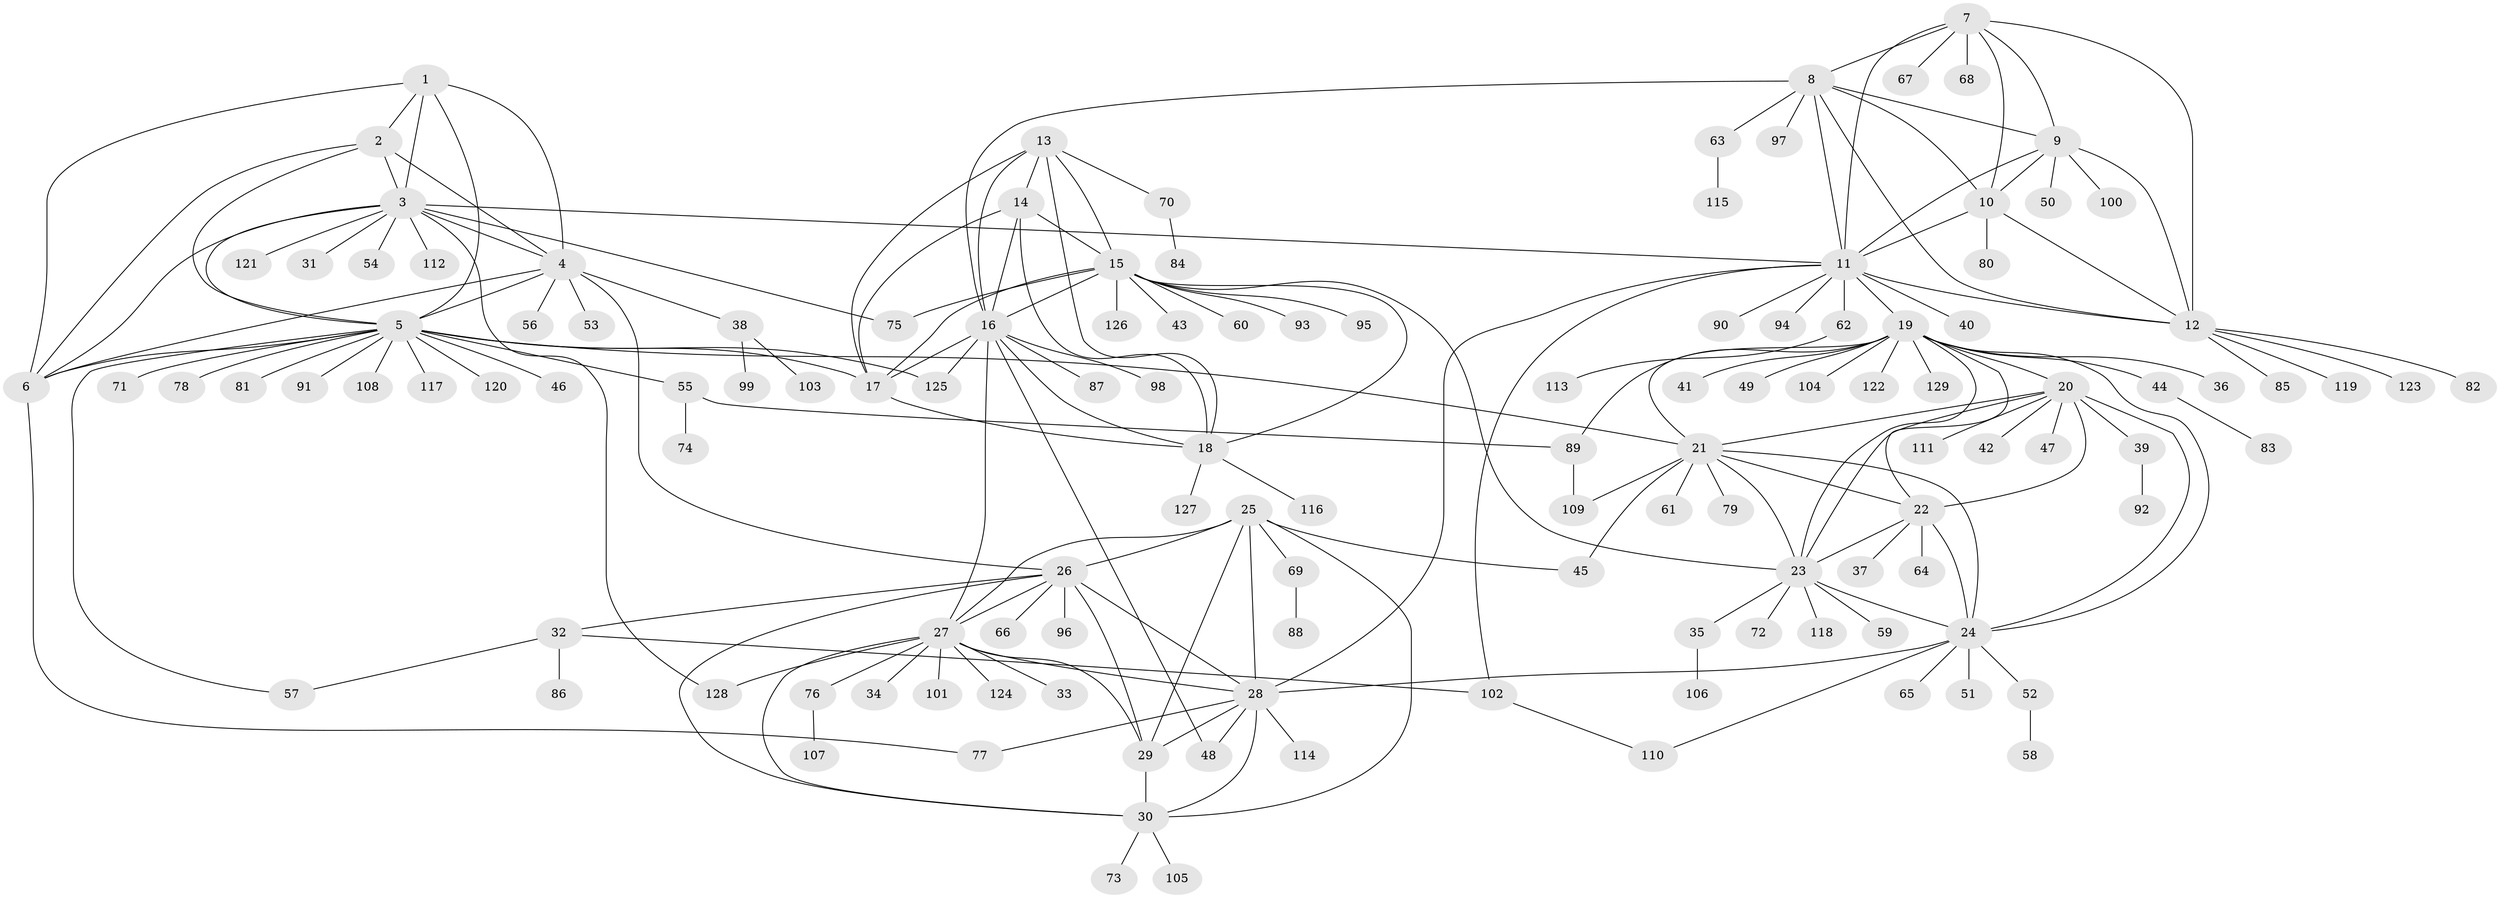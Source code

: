 // Generated by graph-tools (version 1.1) at 2025/55/03/09/25 04:55:34]
// undirected, 129 vertices, 195 edges
graph export_dot {
graph [start="1"]
  node [color=gray90,style=filled];
  1;
  2;
  3;
  4;
  5;
  6;
  7;
  8;
  9;
  10;
  11;
  12;
  13;
  14;
  15;
  16;
  17;
  18;
  19;
  20;
  21;
  22;
  23;
  24;
  25;
  26;
  27;
  28;
  29;
  30;
  31;
  32;
  33;
  34;
  35;
  36;
  37;
  38;
  39;
  40;
  41;
  42;
  43;
  44;
  45;
  46;
  47;
  48;
  49;
  50;
  51;
  52;
  53;
  54;
  55;
  56;
  57;
  58;
  59;
  60;
  61;
  62;
  63;
  64;
  65;
  66;
  67;
  68;
  69;
  70;
  71;
  72;
  73;
  74;
  75;
  76;
  77;
  78;
  79;
  80;
  81;
  82;
  83;
  84;
  85;
  86;
  87;
  88;
  89;
  90;
  91;
  92;
  93;
  94;
  95;
  96;
  97;
  98;
  99;
  100;
  101;
  102;
  103;
  104;
  105;
  106;
  107;
  108;
  109;
  110;
  111;
  112;
  113;
  114;
  115;
  116;
  117;
  118;
  119;
  120;
  121;
  122;
  123;
  124;
  125;
  126;
  127;
  128;
  129;
  1 -- 2;
  1 -- 3;
  1 -- 4;
  1 -- 5;
  1 -- 6;
  2 -- 3;
  2 -- 4;
  2 -- 5;
  2 -- 6;
  3 -- 4;
  3 -- 5;
  3 -- 6;
  3 -- 11;
  3 -- 31;
  3 -- 54;
  3 -- 75;
  3 -- 112;
  3 -- 121;
  3 -- 128;
  4 -- 5;
  4 -- 6;
  4 -- 26;
  4 -- 38;
  4 -- 53;
  4 -- 56;
  5 -- 6;
  5 -- 17;
  5 -- 21;
  5 -- 46;
  5 -- 55;
  5 -- 57;
  5 -- 71;
  5 -- 78;
  5 -- 81;
  5 -- 91;
  5 -- 108;
  5 -- 117;
  5 -- 120;
  5 -- 125;
  6 -- 77;
  7 -- 8;
  7 -- 9;
  7 -- 10;
  7 -- 11;
  7 -- 12;
  7 -- 67;
  7 -- 68;
  8 -- 9;
  8 -- 10;
  8 -- 11;
  8 -- 12;
  8 -- 16;
  8 -- 63;
  8 -- 97;
  9 -- 10;
  9 -- 11;
  9 -- 12;
  9 -- 50;
  9 -- 100;
  10 -- 11;
  10 -- 12;
  10 -- 80;
  11 -- 12;
  11 -- 19;
  11 -- 28;
  11 -- 40;
  11 -- 62;
  11 -- 90;
  11 -- 94;
  11 -- 102;
  12 -- 82;
  12 -- 85;
  12 -- 119;
  12 -- 123;
  13 -- 14;
  13 -- 15;
  13 -- 16;
  13 -- 17;
  13 -- 18;
  13 -- 70;
  14 -- 15;
  14 -- 16;
  14 -- 17;
  14 -- 18;
  15 -- 16;
  15 -- 17;
  15 -- 18;
  15 -- 23;
  15 -- 43;
  15 -- 60;
  15 -- 75;
  15 -- 93;
  15 -- 95;
  15 -- 126;
  16 -- 17;
  16 -- 18;
  16 -- 27;
  16 -- 48;
  16 -- 87;
  16 -- 98;
  16 -- 125;
  17 -- 18;
  18 -- 116;
  18 -- 127;
  19 -- 20;
  19 -- 21;
  19 -- 22;
  19 -- 23;
  19 -- 24;
  19 -- 36;
  19 -- 41;
  19 -- 44;
  19 -- 49;
  19 -- 89;
  19 -- 104;
  19 -- 122;
  19 -- 129;
  20 -- 21;
  20 -- 22;
  20 -- 23;
  20 -- 24;
  20 -- 39;
  20 -- 42;
  20 -- 47;
  20 -- 111;
  21 -- 22;
  21 -- 23;
  21 -- 24;
  21 -- 45;
  21 -- 61;
  21 -- 79;
  21 -- 109;
  22 -- 23;
  22 -- 24;
  22 -- 37;
  22 -- 64;
  23 -- 24;
  23 -- 35;
  23 -- 59;
  23 -- 72;
  23 -- 118;
  24 -- 28;
  24 -- 51;
  24 -- 52;
  24 -- 65;
  24 -- 110;
  25 -- 26;
  25 -- 27;
  25 -- 28;
  25 -- 29;
  25 -- 30;
  25 -- 45;
  25 -- 69;
  26 -- 27;
  26 -- 28;
  26 -- 29;
  26 -- 30;
  26 -- 32;
  26 -- 66;
  26 -- 96;
  27 -- 28;
  27 -- 29;
  27 -- 30;
  27 -- 33;
  27 -- 34;
  27 -- 76;
  27 -- 101;
  27 -- 124;
  27 -- 128;
  28 -- 29;
  28 -- 30;
  28 -- 48;
  28 -- 77;
  28 -- 114;
  29 -- 30;
  30 -- 73;
  30 -- 105;
  32 -- 57;
  32 -- 86;
  32 -- 102;
  35 -- 106;
  38 -- 99;
  38 -- 103;
  39 -- 92;
  44 -- 83;
  52 -- 58;
  55 -- 74;
  55 -- 89;
  62 -- 113;
  63 -- 115;
  69 -- 88;
  70 -- 84;
  76 -- 107;
  89 -- 109;
  102 -- 110;
}
